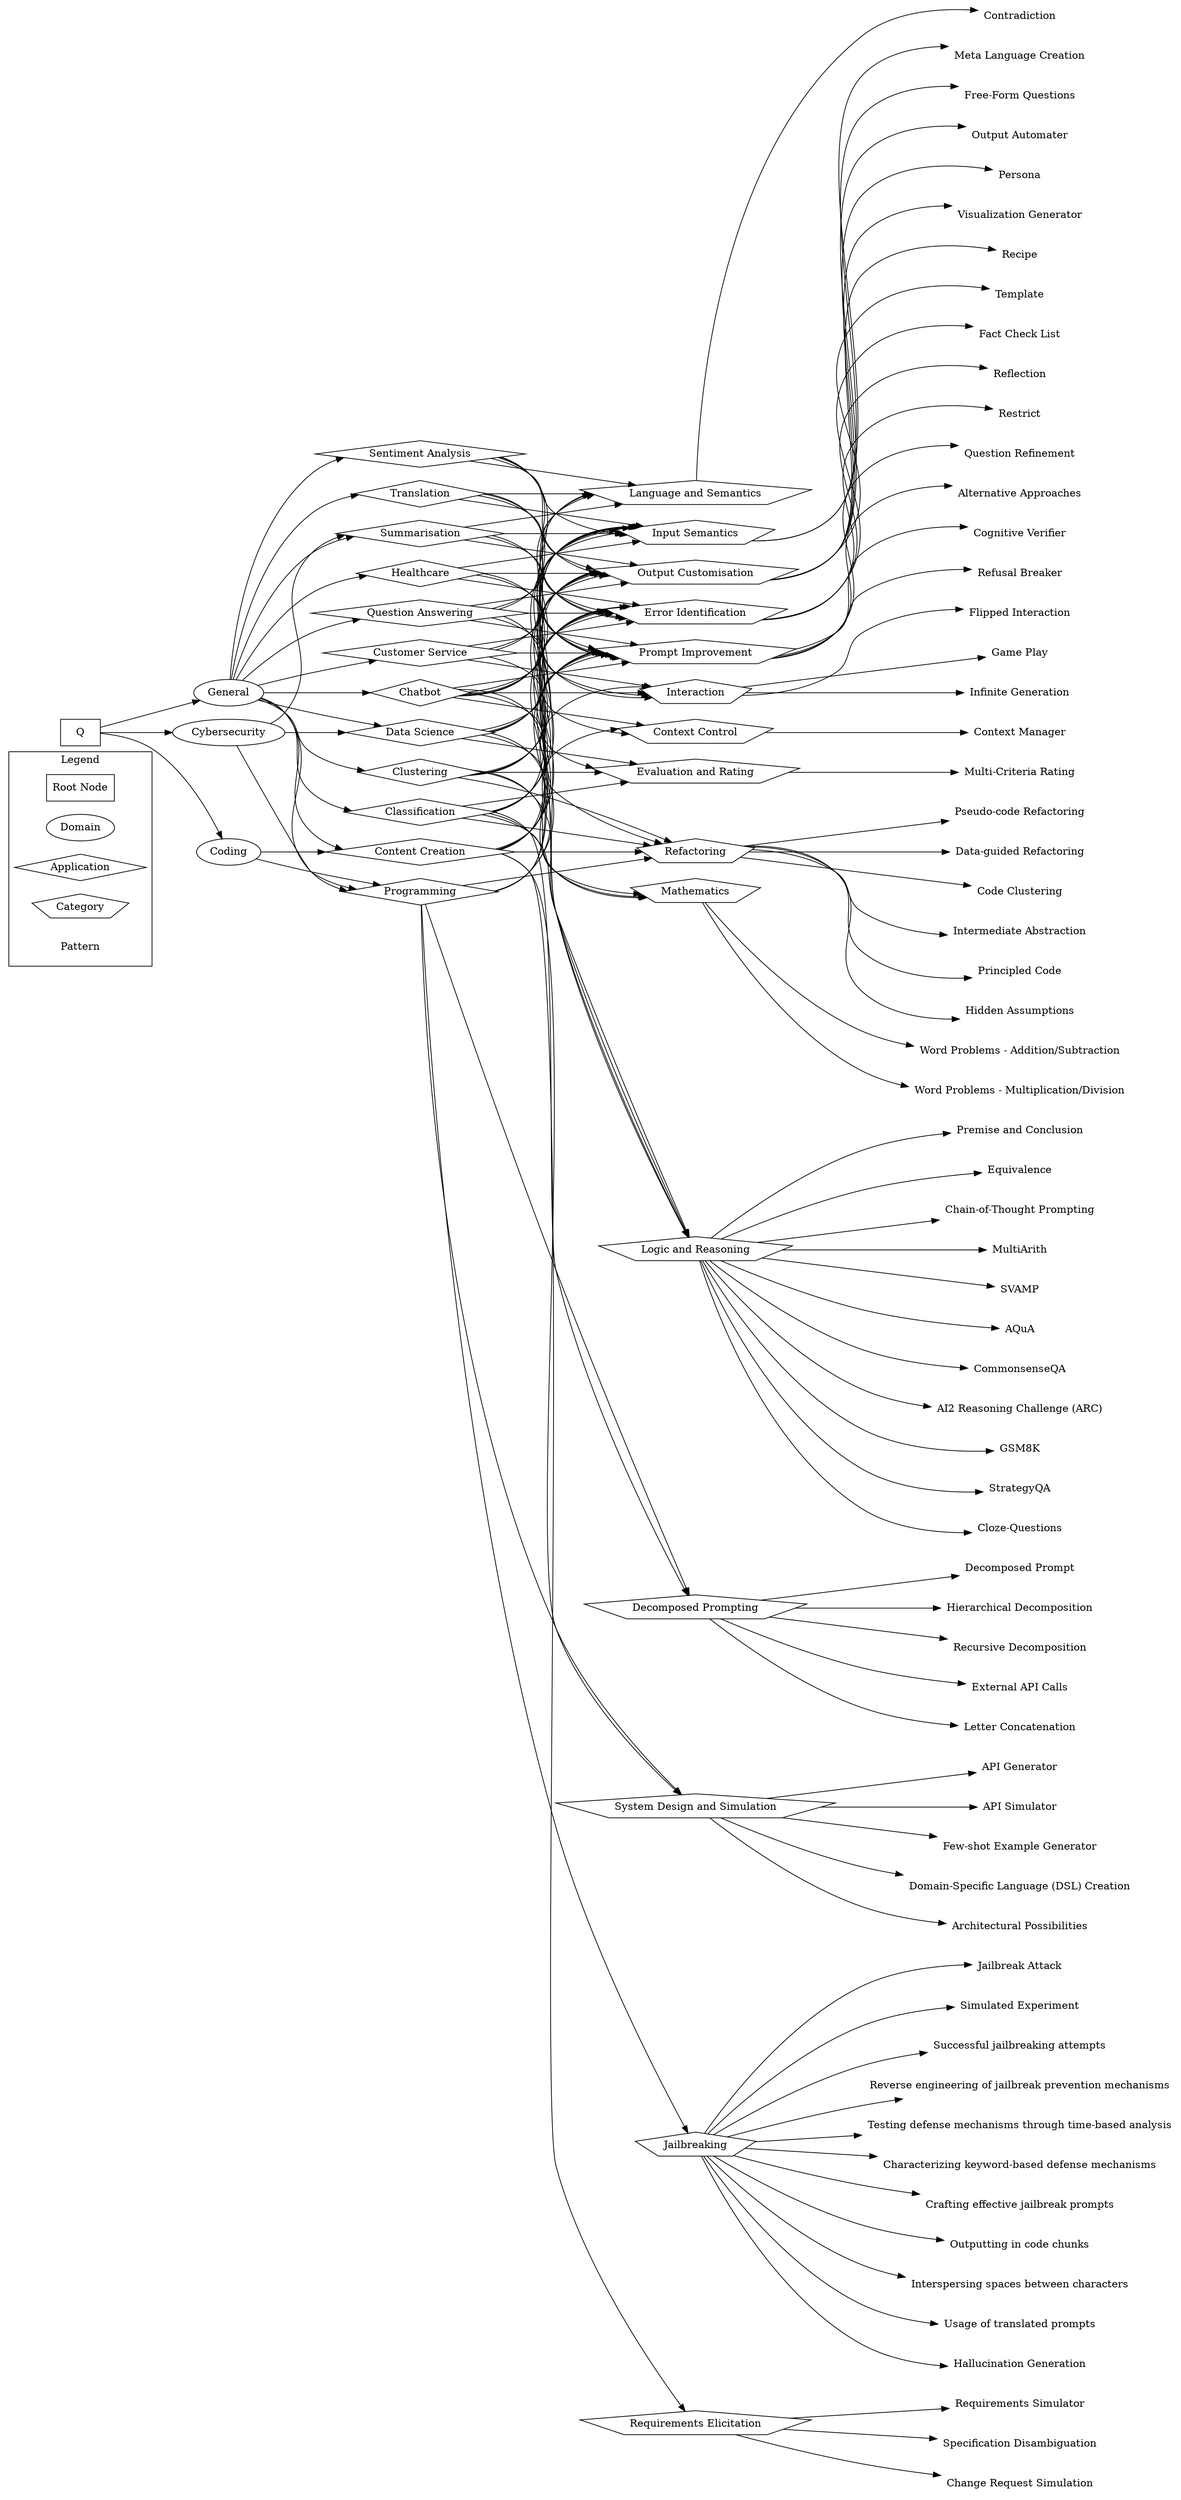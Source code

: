 digraph G {
rankdir=LR;
subgraph cluster_legend {
label=Legend;
pos="0,0!";
shape=box;
Box [label="Root Node", shape=box];
Ellipse [label=Domain, shape=ellipse];
Diamond [label=Application, shape=diamond];
Pentagon [label=Category, shape=pentagon];
Plaintext [label=Pattern, shape=plaintext];
}

Q [label=Q, shape=box];
Coding [shape=ellipse];
Q -> Coding;
"Content Creation" [shape=diamond];
Coding -> "Content Creation";
"Input Semantics" [shape=pentagon];
"Content Creation" -> "Input Semantics";
"Meta Language Creation" [shape=plaintext];
"Input Semantics" -> "Meta Language Creation";
"Free-Form Questions" [shape=plaintext];
"Input Semantics" -> "Free-Form Questions";
"Output Customisation" [shape=pentagon];
"Content Creation" -> "Output Customisation";
"Output Automater" [shape=plaintext];
"Output Customisation" -> "Output Automater";
Persona [shape=plaintext];
"Output Customisation" -> Persona;
"Visualization Generator" [shape=plaintext];
"Output Customisation" -> "Visualization Generator";
Recipe [shape=plaintext];
"Output Customisation" -> Recipe;
Template [shape=plaintext];
"Output Customisation" -> Template;
"Error Identification" [shape=pentagon];
"Content Creation" -> "Error Identification";
"Fact Check List" [shape=plaintext];
"Error Identification" -> "Fact Check List";
Reflection [shape=plaintext];
"Error Identification" -> Reflection;
Restrict [shape=plaintext];
"Error Identification" -> Restrict;
"Prompt Improvement" [shape=pentagon];
"Content Creation" -> "Prompt Improvement";
"Question Refinement" [shape=plaintext];
"Prompt Improvement" -> "Question Refinement";
"Alternative Approaches" [shape=plaintext];
"Prompt Improvement" -> "Alternative Approaches";
"Cognitive Verifier" [shape=plaintext];
"Prompt Improvement" -> "Cognitive Verifier";
"Refusal Breaker" [shape=plaintext];
"Prompt Improvement" -> "Refusal Breaker";
Refactoring [shape=pentagon];
"Content Creation" -> Refactoring;
"Pseudo-code Refactoring" [shape=plaintext];
Refactoring -> "Pseudo-code Refactoring";
"Data-guided Refactoring" [shape=plaintext];
Refactoring -> "Data-guided Refactoring";
"Code Clustering" [shape=plaintext];
Refactoring -> "Code Clustering";
"Intermediate Abstraction" [shape=plaintext];
Refactoring -> "Intermediate Abstraction";
"Principled Code" [shape=plaintext];
Refactoring -> "Principled Code";
"Hidden Assumptions" [shape=plaintext];
Refactoring -> "Hidden Assumptions";
Interaction [shape=pentagon];
"Content Creation" -> Interaction;
"Flipped Interaction" [shape=plaintext];
Interaction -> "Flipped Interaction";
"Game Play" [shape=plaintext];
Interaction -> "Game Play";
"Infinite Generation" [shape=plaintext];
Interaction -> "Infinite Generation";
"Context Control" [shape=pentagon];
"Content Creation" -> "Context Control";
"Context Manager" [shape=plaintext];
"Context Control" -> "Context Manager";
"Requirements Elicitation" [shape=pentagon];
"Content Creation" -> "Requirements Elicitation";
"Requirements Simulator" [shape=plaintext];
"Requirements Elicitation" -> "Requirements Simulator";
"Specification Disambiguation" [shape=plaintext];
"Requirements Elicitation" -> "Specification Disambiguation";
"Change Request Simulation" [shape=plaintext];
"Requirements Elicitation" -> "Change Request Simulation";
"System Design and Simulation" [shape=pentagon];
"Content Creation" -> "System Design and Simulation";
"API Generator" [shape=plaintext];
"System Design and Simulation" -> "API Generator";
"API Simulator" [shape=plaintext];
"System Design and Simulation" -> "API Simulator";
"Few-shot Example Generator" [shape=plaintext];
"System Design and Simulation" -> "Few-shot Example Generator";
"Domain-Specific Language (DSL) Creation" [shape=plaintext];
"System Design and Simulation" -> "Domain-Specific Language (DSL) Creation";
"Architectural Possibilities" [shape=plaintext];
"System Design and Simulation" -> "Architectural Possibilities";
Programming [shape=diamond];
Coding -> Programming;
Programming -> "Input Semantics";
Programming -> "Output Customisation";
Programming -> "Error Identification";
Programming -> "Prompt Improvement";
Programming -> Refactoring;
Programming -> "System Design and Simulation";
Jailbreaking [shape=pentagon];
Programming -> Jailbreaking;
"Jailbreak Attack" [shape=plaintext];
Jailbreaking -> "Jailbreak Attack";
"Simulated Experiment" [shape=plaintext];
Jailbreaking -> "Simulated Experiment";
"Successful jailbreaking attempts" [shape=plaintext];
Jailbreaking -> "Successful jailbreaking attempts";
"Reverse engineering of jailbreak prevention mechanisms" [shape=plaintext];
Jailbreaking -> "Reverse engineering of jailbreak prevention mechanisms";
"Testing defense mechanisms through time-based analysis" [shape=plaintext];
Jailbreaking -> "Testing defense mechanisms through time-based analysis";
"Characterizing keyword-based defense mechanisms" [shape=plaintext];
Jailbreaking -> "Characterizing keyword-based defense mechanisms";
"Crafting effective jailbreak prompts" [shape=plaintext];
Jailbreaking -> "Crafting effective jailbreak prompts";
"Outputting in code chunks" [shape=plaintext];
Jailbreaking -> "Outputting in code chunks";
"Interspersing spaces between characters" [shape=plaintext];
Jailbreaking -> "Interspersing spaces between characters";
"Usage of translated prompts" [shape=plaintext];
Jailbreaking -> "Usage of translated prompts";
"Hallucination Generation" [shape=plaintext];
Jailbreaking -> "Hallucination Generation";
"Decomposed Prompting" [shape=pentagon];
Programming -> "Decomposed Prompting";
"Decomposed Prompt" [shape=plaintext];
"Decomposed Prompting" -> "Decomposed Prompt";
"Hierarchical Decomposition" [shape=plaintext];
"Decomposed Prompting" -> "Hierarchical Decomposition";
"Recursive Decomposition" [shape=plaintext];
"Decomposed Prompting" -> "Recursive Decomposition";
"External API Calls" [shape=plaintext];
"Decomposed Prompting" -> "External API Calls";
"Letter Concatenation" [shape=plaintext];
"Decomposed Prompting" -> "Letter Concatenation";
Cybersecurity [shape=ellipse];
Q -> Cybersecurity;
"Data Science" [shape=diamond];
Cybersecurity -> "Data Science";
"Data Science" -> "Input Semantics";
"Data Science" -> "Output Customisation";
"Data Science" -> "Error Identification";
"Data Science" -> "Prompt Improvement";
"Data Science" -> Refactoring;
Mathematics [shape=pentagon];
"Data Science" -> Mathematics;
"Word Problems - Addition/Subtraction" [shape=plaintext];
Mathematics -> "Word Problems - Addition/Subtraction";
"Word Problems - Multiplication/Division" [shape=plaintext];
Mathematics -> "Word Problems - Multiplication/Division";
"Evaluation and Rating" [shape=pentagon];
"Data Science" -> "Evaluation and Rating";
"Multi-Criteria Rating" [shape=plaintext];
"Evaluation and Rating" -> "Multi-Criteria Rating";
Cybersecurity -> Programming;
Summarisation [shape=diamond];
Cybersecurity -> Summarisation;
Summarisation -> "Input Semantics";
Summarisation -> "Output Customisation";
Summarisation -> "Error Identification";
Summarisation -> "Prompt Improvement";
"Language and Semantics" [shape=pentagon];
Summarisation -> "Language and Semantics";
Contradiction [shape=plaintext];
"Language and Semantics" -> Contradiction;
General [shape=ellipse];
Q -> General;
Chatbot [shape=diamond];
General -> Chatbot;
Chatbot -> "Input Semantics";
Chatbot -> "Output Customisation";
Chatbot -> "Error Identification";
Chatbot -> "Prompt Improvement";
Chatbot -> Interaction;
Chatbot -> "Context Control";
"Logic and Reasoning" [shape=pentagon];
Chatbot -> "Logic and Reasoning";
"Premise and Conclusion" [shape=plaintext];
"Logic and Reasoning" -> "Premise and Conclusion";
Equivalence [shape=plaintext];
"Logic and Reasoning" -> Equivalence;
"Chain-of-Thought Prompting" [shape=plaintext];
"Logic and Reasoning" -> "Chain-of-Thought Prompting";
MultiArith [shape=plaintext];
"Logic and Reasoning" -> MultiArith;
SVAMP [shape=plaintext];
"Logic and Reasoning" -> SVAMP;
AQuA [shape=plaintext];
"Logic and Reasoning" -> AQuA;
CommonsenseQA [shape=plaintext];
"Logic and Reasoning" -> CommonsenseQA;
"AI2 Reasoning Challenge (ARC)" [shape=plaintext];
"Logic and Reasoning" -> "AI2 Reasoning Challenge (ARC)";
GSM8K [shape=plaintext];
"Logic and Reasoning" -> GSM8K;
StrategyQA [shape=plaintext];
"Logic and Reasoning" -> StrategyQA;
"Cloze-Questions" [shape=plaintext];
"Logic and Reasoning" -> "Cloze-Questions";
Chatbot -> "Language and Semantics";
Chatbot -> "Evaluation and Rating";
Classification [shape=diamond];
General -> Classification;
Classification -> "Input Semantics";
Classification -> "Output Customisation";
Classification -> "Error Identification";
Classification -> "Prompt Improvement";
Classification -> Refactoring;
Classification -> Mathematics;
Classification -> "Logic and Reasoning";
Classification -> "Decomposed Prompting";
Classification -> "Language and Semantics";
Classification -> "Evaluation and Rating";
Clustering [shape=diamond];
General -> Clustering;
Clustering -> "Input Semantics";
Clustering -> "Output Customisation";
Clustering -> "Error Identification";
Clustering -> "Prompt Improvement";
Clustering -> Refactoring;
Clustering -> Mathematics;
Clustering -> "Logic and Reasoning";
Clustering -> "Evaluation and Rating";
General -> "Content Creation";
"Customer Service" [shape=diamond];
General -> "Customer Service";
"Customer Service" -> "Input Semantics";
"Customer Service" -> "Output Customisation";
"Customer Service" -> "Error Identification";
"Customer Service" -> "Prompt Improvement";
"Customer Service" -> Interaction;
"Customer Service" -> "Context Control";
General -> "Data Science";
Healthcare [shape=diamond];
General -> Healthcare;
Healthcare -> "Input Semantics";
Healthcare -> "Output Customisation";
Healthcare -> "Error Identification";
Healthcare -> "Prompt Improvement";
Healthcare -> Interaction;
General -> Programming;
"Question Answering" [shape=diamond];
General -> "Question Answering";
"Question Answering" -> "Input Semantics";
"Question Answering" -> "Output Customisation";
"Question Answering" -> "Error Identification";
"Question Answering" -> "Prompt Improvement";
"Question Answering" -> Interaction;
"Question Answering" -> "Logic and Reasoning";
"Question Answering" -> "Language and Semantics";
"Sentiment Analysis" [shape=diamond];
General -> "Sentiment Analysis";
"Sentiment Analysis" -> "Input Semantics";
"Sentiment Analysis" -> "Output Customisation";
"Sentiment Analysis" -> "Error Identification";
"Sentiment Analysis" -> "Prompt Improvement";
"Sentiment Analysis" -> "Language and Semantics";
Translation [shape=diamond];
General -> Translation;
Translation -> "Input Semantics";
Translation -> "Output Customisation";
Translation -> "Error Identification";
Translation -> "Prompt Improvement";
Translation -> "Language and Semantics";
General -> Summarisation;
}

